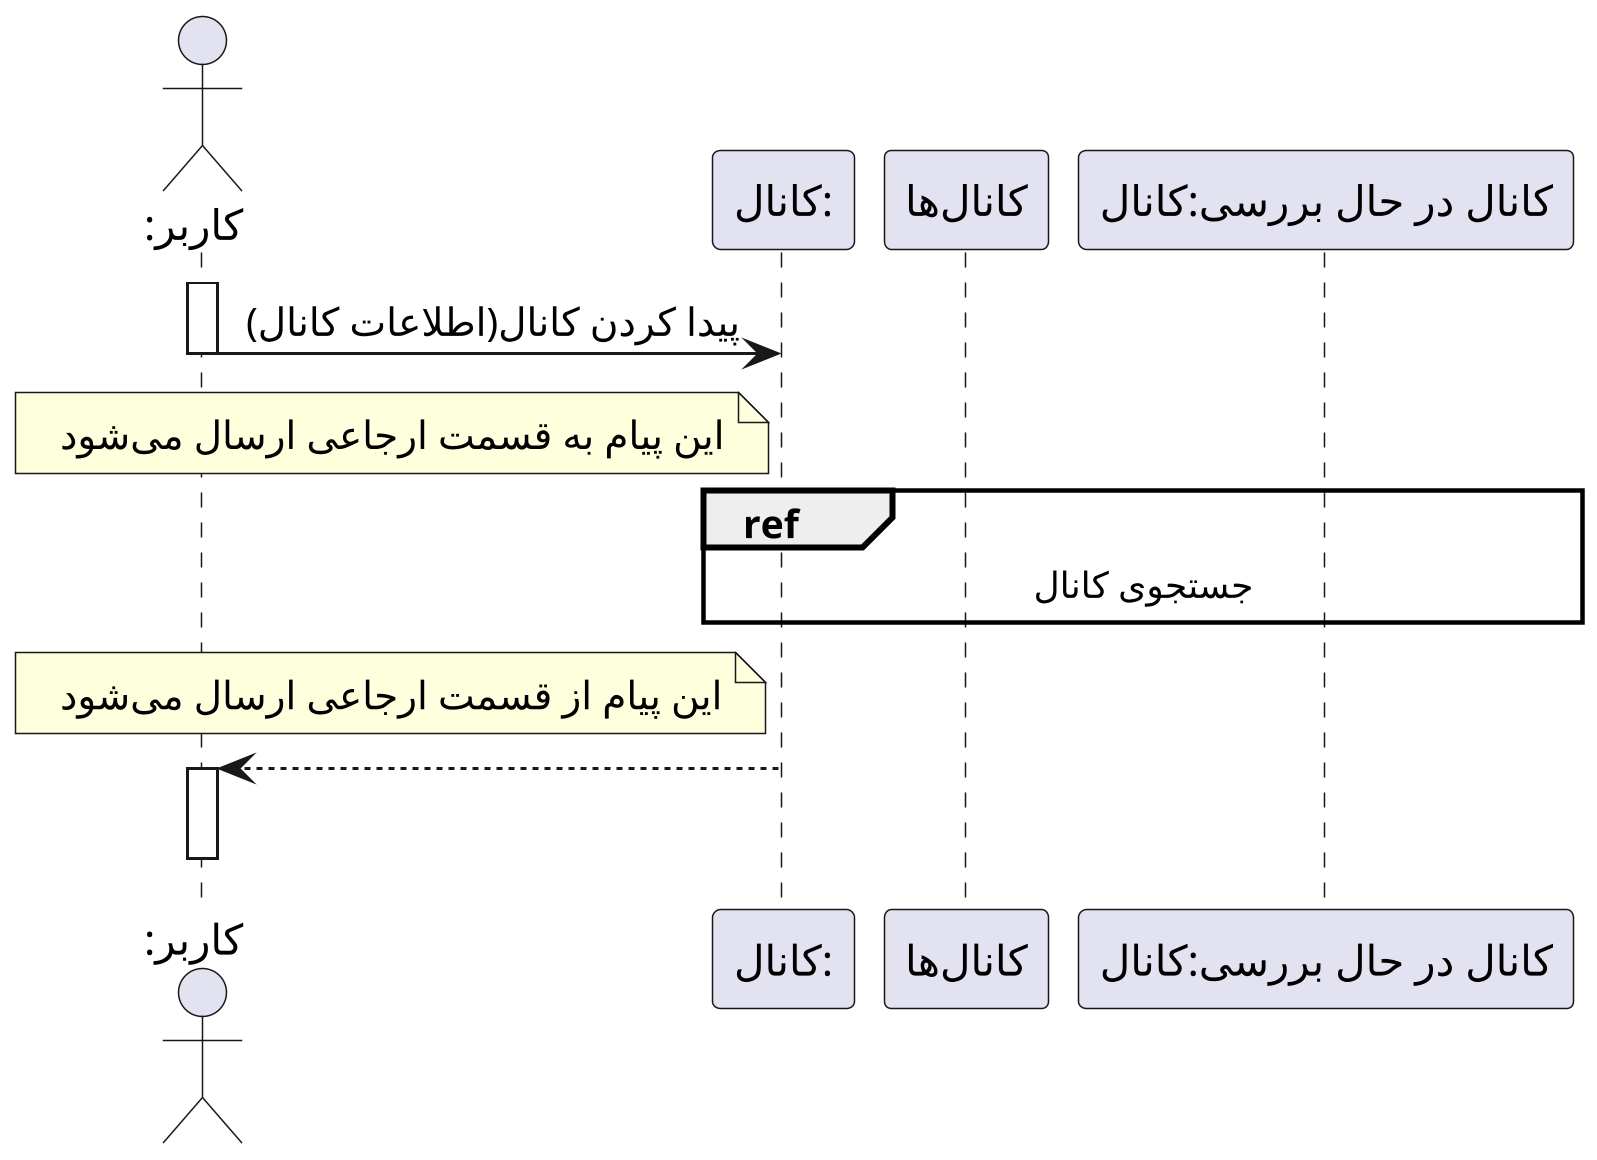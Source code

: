 @startuml search_chanel_usecase


scale 3
skinparam DefaultFontName Vazir
skinparam DefaultTextAlignment center


actor "کاربر:" as user
participant ":کانال" as chanel
participant "کانال‌ها" as chanels
participant "کانال در حال بررسی:کانال" as current_chanel


activate user
user -> chanel : پیدا کردن کانال(اطلاعات کانال)
deactivate user

note left chanel
این پیام به قسمت ارجاعی ارسال می‌شود
end note

ref over chanel, chanels, current_chanel : جستجوی کانال

note left chanel
این پیام از قسمت ارجاعی ارسال می‌شود
end note

chanel --> user

activate user
deactivate user


@enduml